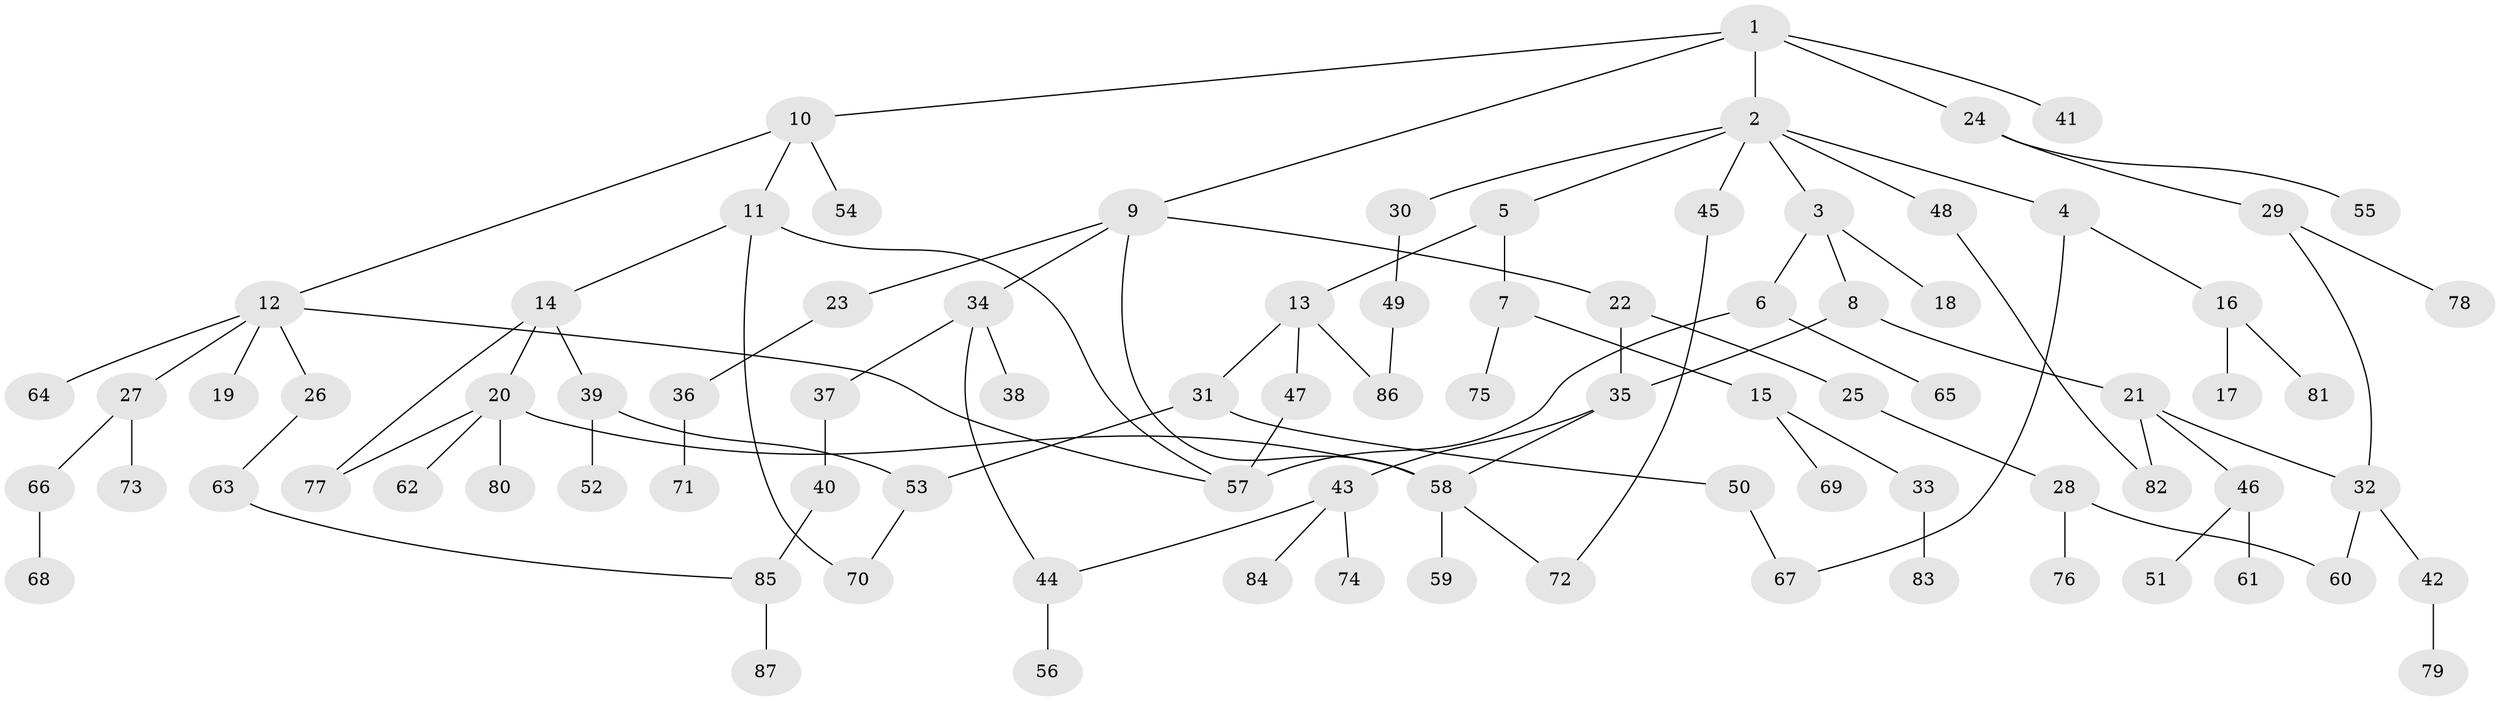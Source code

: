 // Generated by graph-tools (version 1.1) at 2025/01/03/09/25 03:01:07]
// undirected, 87 vertices, 103 edges
graph export_dot {
graph [start="1"]
  node [color=gray90,style=filled];
  1;
  2;
  3;
  4;
  5;
  6;
  7;
  8;
  9;
  10;
  11;
  12;
  13;
  14;
  15;
  16;
  17;
  18;
  19;
  20;
  21;
  22;
  23;
  24;
  25;
  26;
  27;
  28;
  29;
  30;
  31;
  32;
  33;
  34;
  35;
  36;
  37;
  38;
  39;
  40;
  41;
  42;
  43;
  44;
  45;
  46;
  47;
  48;
  49;
  50;
  51;
  52;
  53;
  54;
  55;
  56;
  57;
  58;
  59;
  60;
  61;
  62;
  63;
  64;
  65;
  66;
  67;
  68;
  69;
  70;
  71;
  72;
  73;
  74;
  75;
  76;
  77;
  78;
  79;
  80;
  81;
  82;
  83;
  84;
  85;
  86;
  87;
  1 -- 2;
  1 -- 9;
  1 -- 10;
  1 -- 24;
  1 -- 41;
  2 -- 3;
  2 -- 4;
  2 -- 5;
  2 -- 30;
  2 -- 45;
  2 -- 48;
  3 -- 6;
  3 -- 8;
  3 -- 18;
  4 -- 16;
  4 -- 67;
  5 -- 7;
  5 -- 13;
  6 -- 65;
  6 -- 57;
  7 -- 15;
  7 -- 75;
  8 -- 21;
  8 -- 35;
  9 -- 22;
  9 -- 23;
  9 -- 34;
  9 -- 58;
  10 -- 11;
  10 -- 12;
  10 -- 54;
  11 -- 14;
  11 -- 57;
  11 -- 70;
  12 -- 19;
  12 -- 26;
  12 -- 27;
  12 -- 64;
  12 -- 57;
  13 -- 31;
  13 -- 47;
  13 -- 86;
  14 -- 20;
  14 -- 39;
  14 -- 77;
  15 -- 33;
  15 -- 69;
  16 -- 17;
  16 -- 81;
  20 -- 62;
  20 -- 80;
  20 -- 77;
  20 -- 58;
  21 -- 46;
  21 -- 82;
  21 -- 32;
  22 -- 25;
  22 -- 35;
  23 -- 36;
  24 -- 29;
  24 -- 55;
  25 -- 28;
  26 -- 63;
  27 -- 66;
  27 -- 73;
  28 -- 76;
  28 -- 60;
  29 -- 32;
  29 -- 78;
  30 -- 49;
  31 -- 50;
  31 -- 53;
  32 -- 42;
  32 -- 60;
  33 -- 83;
  34 -- 37;
  34 -- 38;
  34 -- 44;
  35 -- 43;
  35 -- 58;
  36 -- 71;
  37 -- 40;
  39 -- 52;
  39 -- 53;
  40 -- 85;
  42 -- 79;
  43 -- 74;
  43 -- 84;
  43 -- 44;
  44 -- 56;
  45 -- 72;
  46 -- 51;
  46 -- 61;
  47 -- 57;
  48 -- 82;
  49 -- 86;
  50 -- 67;
  53 -- 70;
  58 -- 59;
  58 -- 72;
  63 -- 85;
  66 -- 68;
  85 -- 87;
}
